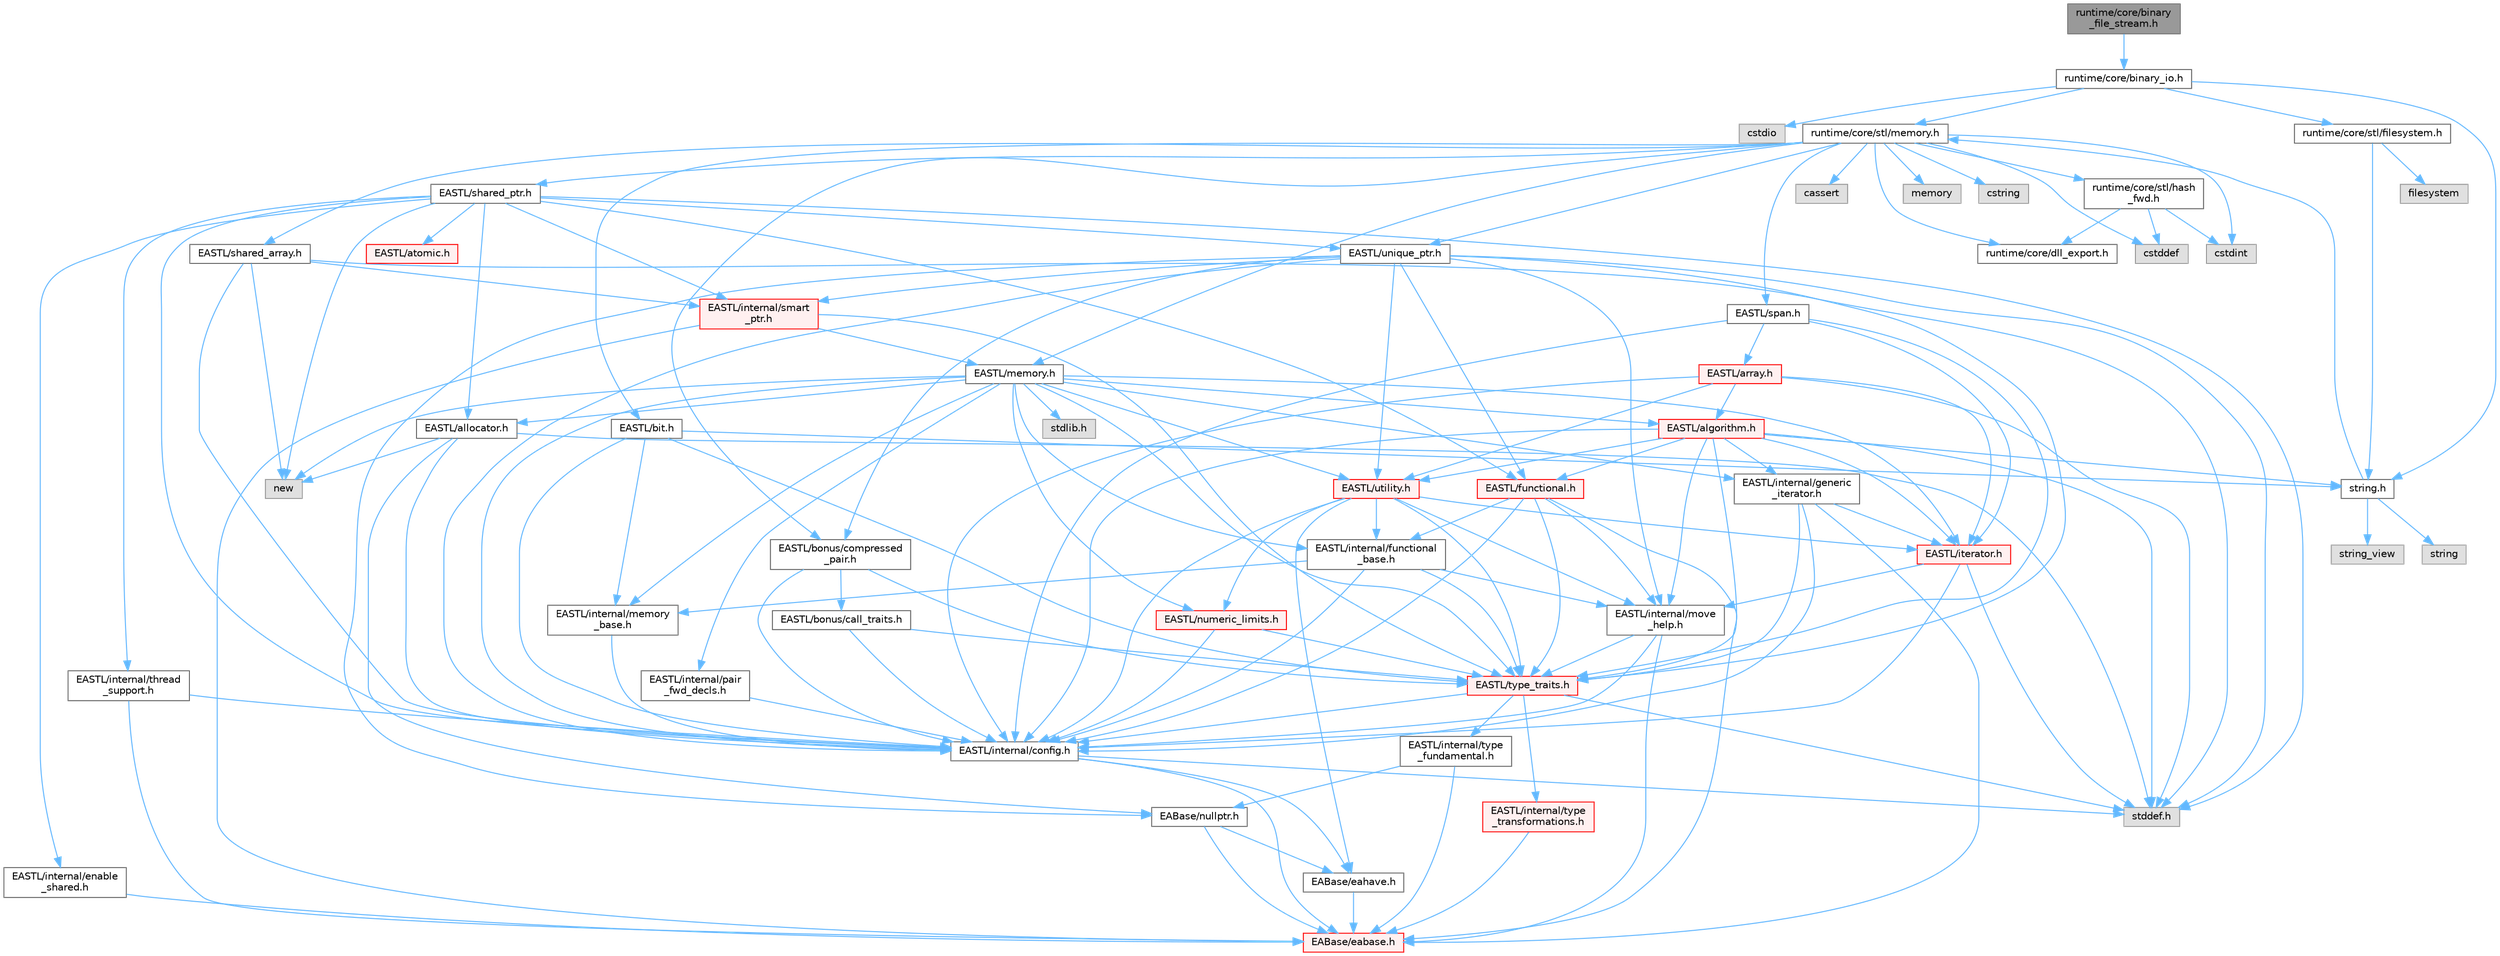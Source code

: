 digraph "runtime/core/binary_file_stream.h"
{
 // LATEX_PDF_SIZE
  bgcolor="transparent";
  edge [fontname=Helvetica,fontsize=10,labelfontname=Helvetica,labelfontsize=10];
  node [fontname=Helvetica,fontsize=10,shape=box,height=0.2,width=0.4];
  Node1 [id="Node000001",label="runtime/core/binary\l_file_stream.h",height=0.2,width=0.4,color="gray40", fillcolor="grey60", style="filled", fontcolor="black",tooltip=" "];
  Node1 -> Node2 [id="edge144_Node000001_Node000002",color="steelblue1",style="solid",tooltip=" "];
  Node2 [id="Node000002",label="runtime/core/binary_io.h",height=0.2,width=0.4,color="grey40", fillcolor="white", style="filled",URL="$binary__io_8h.html",tooltip=" "];
  Node2 -> Node3 [id="edge145_Node000002_Node000003",color="steelblue1",style="solid",tooltip=" "];
  Node3 [id="Node000003",label="cstdio",height=0.2,width=0.4,color="grey60", fillcolor="#E0E0E0", style="filled",tooltip=" "];
  Node2 -> Node4 [id="edge146_Node000002_Node000004",color="steelblue1",style="solid",tooltip=" "];
  Node4 [id="Node000004",label="runtime/core/stl/memory.h",height=0.2,width=0.4,color="grey40", fillcolor="white", style="filled",URL="$core_2stl_2memory_8h.html",tooltip=" "];
  Node4 -> Node5 [id="edge147_Node000004_Node000005",color="steelblue1",style="solid",tooltip=" "];
  Node5 [id="Node000005",label="cstddef",height=0.2,width=0.4,color="grey60", fillcolor="#E0E0E0", style="filled",tooltip=" "];
  Node4 -> Node6 [id="edge148_Node000004_Node000006",color="steelblue1",style="solid",tooltip=" "];
  Node6 [id="Node000006",label="cstdint",height=0.2,width=0.4,color="grey60", fillcolor="#E0E0E0", style="filled",tooltip=" "];
  Node4 -> Node7 [id="edge149_Node000004_Node000007",color="steelblue1",style="solid",tooltip=" "];
  Node7 [id="Node000007",label="cassert",height=0.2,width=0.4,color="grey60", fillcolor="#E0E0E0", style="filled",tooltip=" "];
  Node4 -> Node8 [id="edge150_Node000004_Node000008",color="steelblue1",style="solid",tooltip=" "];
  Node8 [id="Node000008",label="memory",height=0.2,width=0.4,color="grey60", fillcolor="#E0E0E0", style="filled",tooltip=" "];
  Node4 -> Node9 [id="edge151_Node000004_Node000009",color="steelblue1",style="solid",tooltip=" "];
  Node9 [id="Node000009",label="cstring",height=0.2,width=0.4,color="grey60", fillcolor="#E0E0E0", style="filled",tooltip=" "];
  Node4 -> Node10 [id="edge152_Node000004_Node000010",color="steelblue1",style="solid",tooltip=" "];
  Node10 [id="Node000010",label="EASTL/bit.h",height=0.2,width=0.4,color="grey40", fillcolor="white", style="filled",URL="$bit_8h.html",tooltip=" "];
  Node10 -> Node11 [id="edge153_Node000010_Node000011",color="steelblue1",style="solid",tooltip=" "];
  Node11 [id="Node000011",label="EASTL/internal/config.h",height=0.2,width=0.4,color="grey40", fillcolor="white", style="filled",URL="$config_8h.html",tooltip=" "];
  Node11 -> Node12 [id="edge154_Node000011_Node000012",color="steelblue1",style="solid",tooltip=" "];
  Node12 [id="Node000012",label="EABase/eabase.h",height=0.2,width=0.4,color="red", fillcolor="#FFF0F0", style="filled",URL="$eabase_8h.html",tooltip=" "];
  Node11 -> Node18 [id="edge155_Node000011_Node000018",color="steelblue1",style="solid",tooltip=" "];
  Node18 [id="Node000018",label="EABase/eahave.h",height=0.2,width=0.4,color="grey40", fillcolor="white", style="filled",URL="$eahave_8h.html",tooltip=" "];
  Node18 -> Node12 [id="edge156_Node000018_Node000012",color="steelblue1",style="solid",tooltip=" "];
  Node11 -> Node19 [id="edge157_Node000011_Node000019",color="steelblue1",style="solid",tooltip=" "];
  Node19 [id="Node000019",label="stddef.h",height=0.2,width=0.4,color="grey60", fillcolor="#E0E0E0", style="filled",tooltip=" "];
  Node10 -> Node20 [id="edge158_Node000010_Node000020",color="steelblue1",style="solid",tooltip=" "];
  Node20 [id="Node000020",label="EASTL/internal/memory\l_base.h",height=0.2,width=0.4,color="grey40", fillcolor="white", style="filled",URL="$memory__base_8h.html",tooltip=" "];
  Node20 -> Node11 [id="edge159_Node000020_Node000011",color="steelblue1",style="solid",tooltip=" "];
  Node10 -> Node21 [id="edge160_Node000010_Node000021",color="steelblue1",style="solid",tooltip=" "];
  Node21 [id="Node000021",label="EASTL/type_traits.h",height=0.2,width=0.4,color="red", fillcolor="#FFF0F0", style="filled",URL="$_e_a_s_t_l_2include_2_e_a_s_t_l_2type__traits_8h.html",tooltip=" "];
  Node21 -> Node11 [id="edge161_Node000021_Node000011",color="steelblue1",style="solid",tooltip=" "];
  Node21 -> Node19 [id="edge162_Node000021_Node000019",color="steelblue1",style="solid",tooltip=" "];
  Node21 -> Node22 [id="edge163_Node000021_Node000022",color="steelblue1",style="solid",tooltip=" "];
  Node22 [id="Node000022",label="EASTL/internal/type\l_fundamental.h",height=0.2,width=0.4,color="grey40", fillcolor="white", style="filled",URL="$type__fundamental_8h.html",tooltip=" "];
  Node22 -> Node12 [id="edge164_Node000022_Node000012",color="steelblue1",style="solid",tooltip=" "];
  Node22 -> Node23 [id="edge165_Node000022_Node000023",color="steelblue1",style="solid",tooltip=" "];
  Node23 [id="Node000023",label="EABase/nullptr.h",height=0.2,width=0.4,color="grey40", fillcolor="white", style="filled",URL="$nullptr_8h.html",tooltip=" "];
  Node23 -> Node12 [id="edge166_Node000023_Node000012",color="steelblue1",style="solid",tooltip=" "];
  Node23 -> Node18 [id="edge167_Node000023_Node000018",color="steelblue1",style="solid",tooltip=" "];
  Node21 -> Node24 [id="edge168_Node000021_Node000024",color="steelblue1",style="solid",tooltip=" "];
  Node24 [id="Node000024",label="EASTL/internal/type\l_transformations.h",height=0.2,width=0.4,color="red", fillcolor="#FFF0F0", style="filled",URL="$type__transformations_8h.html",tooltip=" "];
  Node24 -> Node12 [id="edge169_Node000024_Node000012",color="steelblue1",style="solid",tooltip=" "];
  Node10 -> Node31 [id="edge170_Node000010_Node000031",color="steelblue1",style="solid",tooltip=" "];
  Node31 [id="Node000031",label="string.h",height=0.2,width=0.4,color="grey40", fillcolor="white", style="filled",URL="$string_8h.html",tooltip=" "];
  Node31 -> Node32 [id="edge171_Node000031_Node000032",color="steelblue1",style="solid",tooltip=" "];
  Node32 [id="Node000032",label="string",height=0.2,width=0.4,color="grey60", fillcolor="#E0E0E0", style="filled",tooltip=" "];
  Node31 -> Node33 [id="edge172_Node000031_Node000033",color="steelblue1",style="solid",tooltip=" "];
  Node33 [id="Node000033",label="string_view",height=0.2,width=0.4,color="grey60", fillcolor="#E0E0E0", style="filled",tooltip=" "];
  Node31 -> Node4 [id="edge173_Node000031_Node000004",color="steelblue1",style="solid",tooltip=" "];
  Node4 -> Node34 [id="edge174_Node000004_Node000034",color="steelblue1",style="solid",tooltip=" "];
  Node34 [id="Node000034",label="EASTL/memory.h",height=0.2,width=0.4,color="grey40", fillcolor="white", style="filled",URL="$_e_a_s_t_l_2include_2_e_a_s_t_l_2memory_8h.html",tooltip=" "];
  Node34 -> Node11 [id="edge175_Node000034_Node000011",color="steelblue1",style="solid",tooltip=" "];
  Node34 -> Node20 [id="edge176_Node000034_Node000020",color="steelblue1",style="solid",tooltip=" "];
  Node34 -> Node35 [id="edge177_Node000034_Node000035",color="steelblue1",style="solid",tooltip=" "];
  Node35 [id="Node000035",label="EASTL/internal/generic\l_iterator.h",height=0.2,width=0.4,color="grey40", fillcolor="white", style="filled",URL="$generic__iterator_8h.html",tooltip=" "];
  Node35 -> Node12 [id="edge178_Node000035_Node000012",color="steelblue1",style="solid",tooltip=" "];
  Node35 -> Node11 [id="edge179_Node000035_Node000011",color="steelblue1",style="solid",tooltip=" "];
  Node35 -> Node36 [id="edge180_Node000035_Node000036",color="steelblue1",style="solid",tooltip=" "];
  Node36 [id="Node000036",label="EASTL/iterator.h",height=0.2,width=0.4,color="red", fillcolor="#FFF0F0", style="filled",URL="$_e_a_s_t_l_2include_2_e_a_s_t_l_2iterator_8h.html",tooltip=" "];
  Node36 -> Node11 [id="edge181_Node000036_Node000011",color="steelblue1",style="solid",tooltip=" "];
  Node36 -> Node37 [id="edge182_Node000036_Node000037",color="steelblue1",style="solid",tooltip=" "];
  Node37 [id="Node000037",label="EASTL/internal/move\l_help.h",height=0.2,width=0.4,color="grey40", fillcolor="white", style="filled",URL="$move__help_8h.html",tooltip=" "];
  Node37 -> Node12 [id="edge183_Node000037_Node000012",color="steelblue1",style="solid",tooltip=" "];
  Node37 -> Node11 [id="edge184_Node000037_Node000011",color="steelblue1",style="solid",tooltip=" "];
  Node37 -> Node21 [id="edge185_Node000037_Node000021",color="steelblue1",style="solid",tooltip=" "];
  Node36 -> Node19 [id="edge186_Node000036_Node000019",color="steelblue1",style="solid",tooltip=" "];
  Node35 -> Node21 [id="edge187_Node000035_Node000021",color="steelblue1",style="solid",tooltip=" "];
  Node34 -> Node39 [id="edge188_Node000034_Node000039",color="steelblue1",style="solid",tooltip=" "];
  Node39 [id="Node000039",label="EASTL/internal/pair\l_fwd_decls.h",height=0.2,width=0.4,color="grey40", fillcolor="white", style="filled",URL="$pair__fwd__decls_8h.html",tooltip=" "];
  Node39 -> Node11 [id="edge189_Node000039_Node000011",color="steelblue1",style="solid",tooltip=" "];
  Node34 -> Node40 [id="edge190_Node000034_Node000040",color="steelblue1",style="solid",tooltip=" "];
  Node40 [id="Node000040",label="EASTL/internal/functional\l_base.h",height=0.2,width=0.4,color="grey40", fillcolor="white", style="filled",URL="$functional__base_8h.html",tooltip=" "];
  Node40 -> Node11 [id="edge191_Node000040_Node000011",color="steelblue1",style="solid",tooltip=" "];
  Node40 -> Node20 [id="edge192_Node000040_Node000020",color="steelblue1",style="solid",tooltip=" "];
  Node40 -> Node37 [id="edge193_Node000040_Node000037",color="steelblue1",style="solid",tooltip=" "];
  Node40 -> Node21 [id="edge194_Node000040_Node000021",color="steelblue1",style="solid",tooltip=" "];
  Node34 -> Node41 [id="edge195_Node000034_Node000041",color="steelblue1",style="solid",tooltip=" "];
  Node41 [id="Node000041",label="EASTL/algorithm.h",height=0.2,width=0.4,color="red", fillcolor="#FFF0F0", style="filled",URL="$_e_a_s_t_l_2include_2_e_a_s_t_l_2algorithm_8h.html",tooltip=" "];
  Node41 -> Node11 [id="edge196_Node000041_Node000011",color="steelblue1",style="solid",tooltip=" "];
  Node41 -> Node21 [id="edge197_Node000041_Node000021",color="steelblue1",style="solid",tooltip=" "];
  Node41 -> Node37 [id="edge198_Node000041_Node000037",color="steelblue1",style="solid",tooltip=" "];
  Node41 -> Node36 [id="edge199_Node000041_Node000036",color="steelblue1",style="solid",tooltip=" "];
  Node41 -> Node44 [id="edge200_Node000041_Node000044",color="steelblue1",style="solid",tooltip=" "];
  Node44 [id="Node000044",label="EASTL/functional.h",height=0.2,width=0.4,color="red", fillcolor="#FFF0F0", style="filled",URL="$_e_a_s_t_l_2include_2_e_a_s_t_l_2functional_8h.html",tooltip=" "];
  Node44 -> Node12 [id="edge201_Node000044_Node000012",color="steelblue1",style="solid",tooltip=" "];
  Node44 -> Node11 [id="edge202_Node000044_Node000011",color="steelblue1",style="solid",tooltip=" "];
  Node44 -> Node37 [id="edge203_Node000044_Node000037",color="steelblue1",style="solid",tooltip=" "];
  Node44 -> Node21 [id="edge204_Node000044_Node000021",color="steelblue1",style="solid",tooltip=" "];
  Node44 -> Node40 [id="edge205_Node000044_Node000040",color="steelblue1",style="solid",tooltip=" "];
  Node41 -> Node51 [id="edge206_Node000041_Node000051",color="steelblue1",style="solid",tooltip=" "];
  Node51 [id="Node000051",label="EASTL/utility.h",height=0.2,width=0.4,color="red", fillcolor="#FFF0F0", style="filled",URL="$_e_a_s_t_l_2include_2_e_a_s_t_l_2utility_8h.html",tooltip=" "];
  Node51 -> Node11 [id="edge207_Node000051_Node000011",color="steelblue1",style="solid",tooltip=" "];
  Node51 -> Node21 [id="edge208_Node000051_Node000021",color="steelblue1",style="solid",tooltip=" "];
  Node51 -> Node36 [id="edge209_Node000051_Node000036",color="steelblue1",style="solid",tooltip=" "];
  Node51 -> Node52 [id="edge210_Node000051_Node000052",color="steelblue1",style="solid",tooltip=" "];
  Node52 [id="Node000052",label="EASTL/numeric_limits.h",height=0.2,width=0.4,color="red", fillcolor="#FFF0F0", style="filled",URL="$numeric__limits_8h.html",tooltip=" "];
  Node52 -> Node11 [id="edge211_Node000052_Node000011",color="steelblue1",style="solid",tooltip=" "];
  Node52 -> Node21 [id="edge212_Node000052_Node000021",color="steelblue1",style="solid",tooltip=" "];
  Node51 -> Node40 [id="edge213_Node000051_Node000040",color="steelblue1",style="solid",tooltip=" "];
  Node51 -> Node37 [id="edge214_Node000051_Node000037",color="steelblue1",style="solid",tooltip=" "];
  Node51 -> Node18 [id="edge215_Node000051_Node000018",color="steelblue1",style="solid",tooltip=" "];
  Node41 -> Node35 [id="edge216_Node000041_Node000035",color="steelblue1",style="solid",tooltip=" "];
  Node41 -> Node19 [id="edge217_Node000041_Node000019",color="steelblue1",style="solid",tooltip=" "];
  Node41 -> Node31 [id="edge218_Node000041_Node000031",color="steelblue1",style="solid",tooltip=" "];
  Node34 -> Node21 [id="edge219_Node000034_Node000021",color="steelblue1",style="solid",tooltip=" "];
  Node34 -> Node48 [id="edge220_Node000034_Node000048",color="steelblue1",style="solid",tooltip=" "];
  Node48 [id="Node000048",label="EASTL/allocator.h",height=0.2,width=0.4,color="grey40", fillcolor="white", style="filled",URL="$allocator_8h.html",tooltip=" "];
  Node48 -> Node11 [id="edge221_Node000048_Node000011",color="steelblue1",style="solid",tooltip=" "];
  Node48 -> Node23 [id="edge222_Node000048_Node000023",color="steelblue1",style="solid",tooltip=" "];
  Node48 -> Node19 [id="edge223_Node000048_Node000019",color="steelblue1",style="solid",tooltip=" "];
  Node48 -> Node49 [id="edge224_Node000048_Node000049",color="steelblue1",style="solid",tooltip=" "];
  Node49 [id="Node000049",label="new",height=0.2,width=0.4,color="grey60", fillcolor="#E0E0E0", style="filled",tooltip=" "];
  Node34 -> Node36 [id="edge225_Node000034_Node000036",color="steelblue1",style="solid",tooltip=" "];
  Node34 -> Node51 [id="edge226_Node000034_Node000051",color="steelblue1",style="solid",tooltip=" "];
  Node34 -> Node52 [id="edge227_Node000034_Node000052",color="steelblue1",style="solid",tooltip=" "];
  Node34 -> Node61 [id="edge228_Node000034_Node000061",color="steelblue1",style="solid",tooltip=" "];
  Node61 [id="Node000061",label="stdlib.h",height=0.2,width=0.4,color="grey60", fillcolor="#E0E0E0", style="filled",tooltip=" "];
  Node34 -> Node49 [id="edge229_Node000034_Node000049",color="steelblue1",style="solid",tooltip=" "];
  Node4 -> Node62 [id="edge230_Node000004_Node000062",color="steelblue1",style="solid",tooltip=" "];
  Node62 [id="Node000062",label="EASTL/shared_array.h",height=0.2,width=0.4,color="grey40", fillcolor="white", style="filled",URL="$shared__array_8h.html",tooltip=" "];
  Node62 -> Node11 [id="edge231_Node000062_Node000011",color="steelblue1",style="solid",tooltip=" "];
  Node62 -> Node63 [id="edge232_Node000062_Node000063",color="steelblue1",style="solid",tooltip=" "];
  Node63 [id="Node000063",label="EASTL/internal/smart\l_ptr.h",height=0.2,width=0.4,color="red", fillcolor="#FFF0F0", style="filled",URL="$smart__ptr_8h.html",tooltip=" "];
  Node63 -> Node12 [id="edge233_Node000063_Node000012",color="steelblue1",style="solid",tooltip=" "];
  Node63 -> Node34 [id="edge234_Node000063_Node000034",color="steelblue1",style="solid",tooltip=" "];
  Node63 -> Node21 [id="edge235_Node000063_Node000021",color="steelblue1",style="solid",tooltip=" "];
  Node62 -> Node49 [id="edge236_Node000062_Node000049",color="steelblue1",style="solid",tooltip=" "];
  Node62 -> Node19 [id="edge237_Node000062_Node000019",color="steelblue1",style="solid",tooltip=" "];
  Node4 -> Node65 [id="edge238_Node000004_Node000065",color="steelblue1",style="solid",tooltip=" "];
  Node65 [id="Node000065",label="EASTL/unique_ptr.h",height=0.2,width=0.4,color="grey40", fillcolor="white", style="filled",URL="$unique__ptr_8h.html",tooltip=" "];
  Node65 -> Node23 [id="edge239_Node000065_Node000023",color="steelblue1",style="solid",tooltip=" "];
  Node65 -> Node66 [id="edge240_Node000065_Node000066",color="steelblue1",style="solid",tooltip=" "];
  Node66 [id="Node000066",label="EASTL/bonus/compressed\l_pair.h",height=0.2,width=0.4,color="grey40", fillcolor="white", style="filled",URL="$compressed__pair_8h.html",tooltip=" "];
  Node66 -> Node11 [id="edge241_Node000066_Node000011",color="steelblue1",style="solid",tooltip=" "];
  Node66 -> Node21 [id="edge242_Node000066_Node000021",color="steelblue1",style="solid",tooltip=" "];
  Node66 -> Node67 [id="edge243_Node000066_Node000067",color="steelblue1",style="solid",tooltip=" "];
  Node67 [id="Node000067",label="EASTL/bonus/call_traits.h",height=0.2,width=0.4,color="grey40", fillcolor="white", style="filled",URL="$call__traits_8h.html",tooltip=" "];
  Node67 -> Node11 [id="edge244_Node000067_Node000011",color="steelblue1",style="solid",tooltip=" "];
  Node67 -> Node21 [id="edge245_Node000067_Node000021",color="steelblue1",style="solid",tooltip=" "];
  Node65 -> Node44 [id="edge246_Node000065_Node000044",color="steelblue1",style="solid",tooltip=" "];
  Node65 -> Node11 [id="edge247_Node000065_Node000011",color="steelblue1",style="solid",tooltip=" "];
  Node65 -> Node37 [id="edge248_Node000065_Node000037",color="steelblue1",style="solid",tooltip=" "];
  Node65 -> Node63 [id="edge249_Node000065_Node000063",color="steelblue1",style="solid",tooltip=" "];
  Node65 -> Node21 [id="edge250_Node000065_Node000021",color="steelblue1",style="solid",tooltip=" "];
  Node65 -> Node51 [id="edge251_Node000065_Node000051",color="steelblue1",style="solid",tooltip=" "];
  Node65 -> Node19 [id="edge252_Node000065_Node000019",color="steelblue1",style="solid",tooltip=" "];
  Node4 -> Node68 [id="edge253_Node000004_Node000068",color="steelblue1",style="solid",tooltip=" "];
  Node68 [id="Node000068",label="EASTL/shared_ptr.h",height=0.2,width=0.4,color="grey40", fillcolor="white", style="filled",URL="$shared__ptr_8h.html",tooltip=" "];
  Node68 -> Node11 [id="edge254_Node000068_Node000011",color="steelblue1",style="solid",tooltip=" "];
  Node68 -> Node63 [id="edge255_Node000068_Node000063",color="steelblue1",style="solid",tooltip=" "];
  Node68 -> Node69 [id="edge256_Node000068_Node000069",color="steelblue1",style="solid",tooltip=" "];
  Node69 [id="Node000069",label="EASTL/internal/thread\l_support.h",height=0.2,width=0.4,color="grey40", fillcolor="white", style="filled",URL="$thread__support_8h.html",tooltip=" "];
  Node69 -> Node12 [id="edge257_Node000069_Node000012",color="steelblue1",style="solid",tooltip=" "];
  Node69 -> Node11 [id="edge258_Node000069_Node000011",color="steelblue1",style="solid",tooltip=" "];
  Node68 -> Node65 [id="edge259_Node000068_Node000065",color="steelblue1",style="solid",tooltip=" "];
  Node68 -> Node44 [id="edge260_Node000068_Node000044",color="steelblue1",style="solid",tooltip=" "];
  Node68 -> Node48 [id="edge261_Node000068_Node000048",color="steelblue1",style="solid",tooltip=" "];
  Node68 -> Node70 [id="edge262_Node000068_Node000070",color="steelblue1",style="solid",tooltip=" "];
  Node70 [id="Node000070",label="EASTL/atomic.h",height=0.2,width=0.4,color="red", fillcolor="#FFF0F0", style="filled",URL="$_e_a_s_t_l_2include_2_e_a_s_t_l_2atomic_8h.html",tooltip=" "];
  Node68 -> Node49 [id="edge263_Node000068_Node000049",color="steelblue1",style="solid",tooltip=" "];
  Node68 -> Node19 [id="edge264_Node000068_Node000019",color="steelblue1",style="solid",tooltip=" "];
  Node68 -> Node147 [id="edge265_Node000068_Node000147",color="steelblue1",style="solid",tooltip=" "];
  Node147 [id="Node000147",label="EASTL/internal/enable\l_shared.h",height=0.2,width=0.4,color="grey40", fillcolor="white", style="filled",URL="$enable__shared_8h.html",tooltip=" "];
  Node147 -> Node12 [id="edge266_Node000147_Node000012",color="steelblue1",style="solid",tooltip=" "];
  Node4 -> Node148 [id="edge267_Node000004_Node000148",color="steelblue1",style="solid",tooltip=" "];
  Node148 [id="Node000148",label="EASTL/span.h",height=0.2,width=0.4,color="grey40", fillcolor="white", style="filled",URL="$span_8h.html",tooltip=" "];
  Node148 -> Node11 [id="edge268_Node000148_Node000011",color="steelblue1",style="solid",tooltip=" "];
  Node148 -> Node21 [id="edge269_Node000148_Node000021",color="steelblue1",style="solid",tooltip=" "];
  Node148 -> Node36 [id="edge270_Node000148_Node000036",color="steelblue1",style="solid",tooltip=" "];
  Node148 -> Node149 [id="edge271_Node000148_Node000149",color="steelblue1",style="solid",tooltip=" "];
  Node149 [id="Node000149",label="EASTL/array.h",height=0.2,width=0.4,color="red", fillcolor="#FFF0F0", style="filled",URL="$array_8h.html",tooltip=" "];
  Node149 -> Node11 [id="edge272_Node000149_Node000011",color="steelblue1",style="solid",tooltip=" "];
  Node149 -> Node36 [id="edge273_Node000149_Node000036",color="steelblue1",style="solid",tooltip=" "];
  Node149 -> Node41 [id="edge274_Node000149_Node000041",color="steelblue1",style="solid",tooltip=" "];
  Node149 -> Node51 [id="edge275_Node000149_Node000051",color="steelblue1",style="solid",tooltip=" "];
  Node149 -> Node19 [id="edge276_Node000149_Node000019",color="steelblue1",style="solid",tooltip=" "];
  Node4 -> Node66 [id="edge277_Node000004_Node000066",color="steelblue1",style="solid",tooltip=" "];
  Node4 -> Node151 [id="edge278_Node000004_Node000151",color="steelblue1",style="solid",tooltip=" "];
  Node151 [id="Node000151",label="runtime/core/dll_export.h",height=0.2,width=0.4,color="grey40", fillcolor="white", style="filled",URL="$dll__export_8h.html",tooltip=" "];
  Node4 -> Node152 [id="edge279_Node000004_Node000152",color="steelblue1",style="solid",tooltip=" "];
  Node152 [id="Node000152",label="runtime/core/stl/hash\l_fwd.h",height=0.2,width=0.4,color="grey40", fillcolor="white", style="filled",URL="$hash__fwd_8h.html",tooltip=" "];
  Node152 -> Node5 [id="edge280_Node000152_Node000005",color="steelblue1",style="solid",tooltip=" "];
  Node152 -> Node6 [id="edge281_Node000152_Node000006",color="steelblue1",style="solid",tooltip=" "];
  Node152 -> Node151 [id="edge282_Node000152_Node000151",color="steelblue1",style="solid",tooltip=" "];
  Node2 -> Node31 [id="edge283_Node000002_Node000031",color="steelblue1",style="solid",tooltip=" "];
  Node2 -> Node153 [id="edge284_Node000002_Node000153",color="steelblue1",style="solid",tooltip=" "];
  Node153 [id="Node000153",label="runtime/core/stl/filesystem.h",height=0.2,width=0.4,color="grey40", fillcolor="white", style="filled",URL="$filesystem_8h.html",tooltip=" "];
  Node153 -> Node154 [id="edge285_Node000153_Node000154",color="steelblue1",style="solid",tooltip=" "];
  Node154 [id="Node000154",label="filesystem",height=0.2,width=0.4,color="grey60", fillcolor="#E0E0E0", style="filled",tooltip=" "];
  Node153 -> Node31 [id="edge286_Node000153_Node000031",color="steelblue1",style="solid",tooltip=" "];
}
